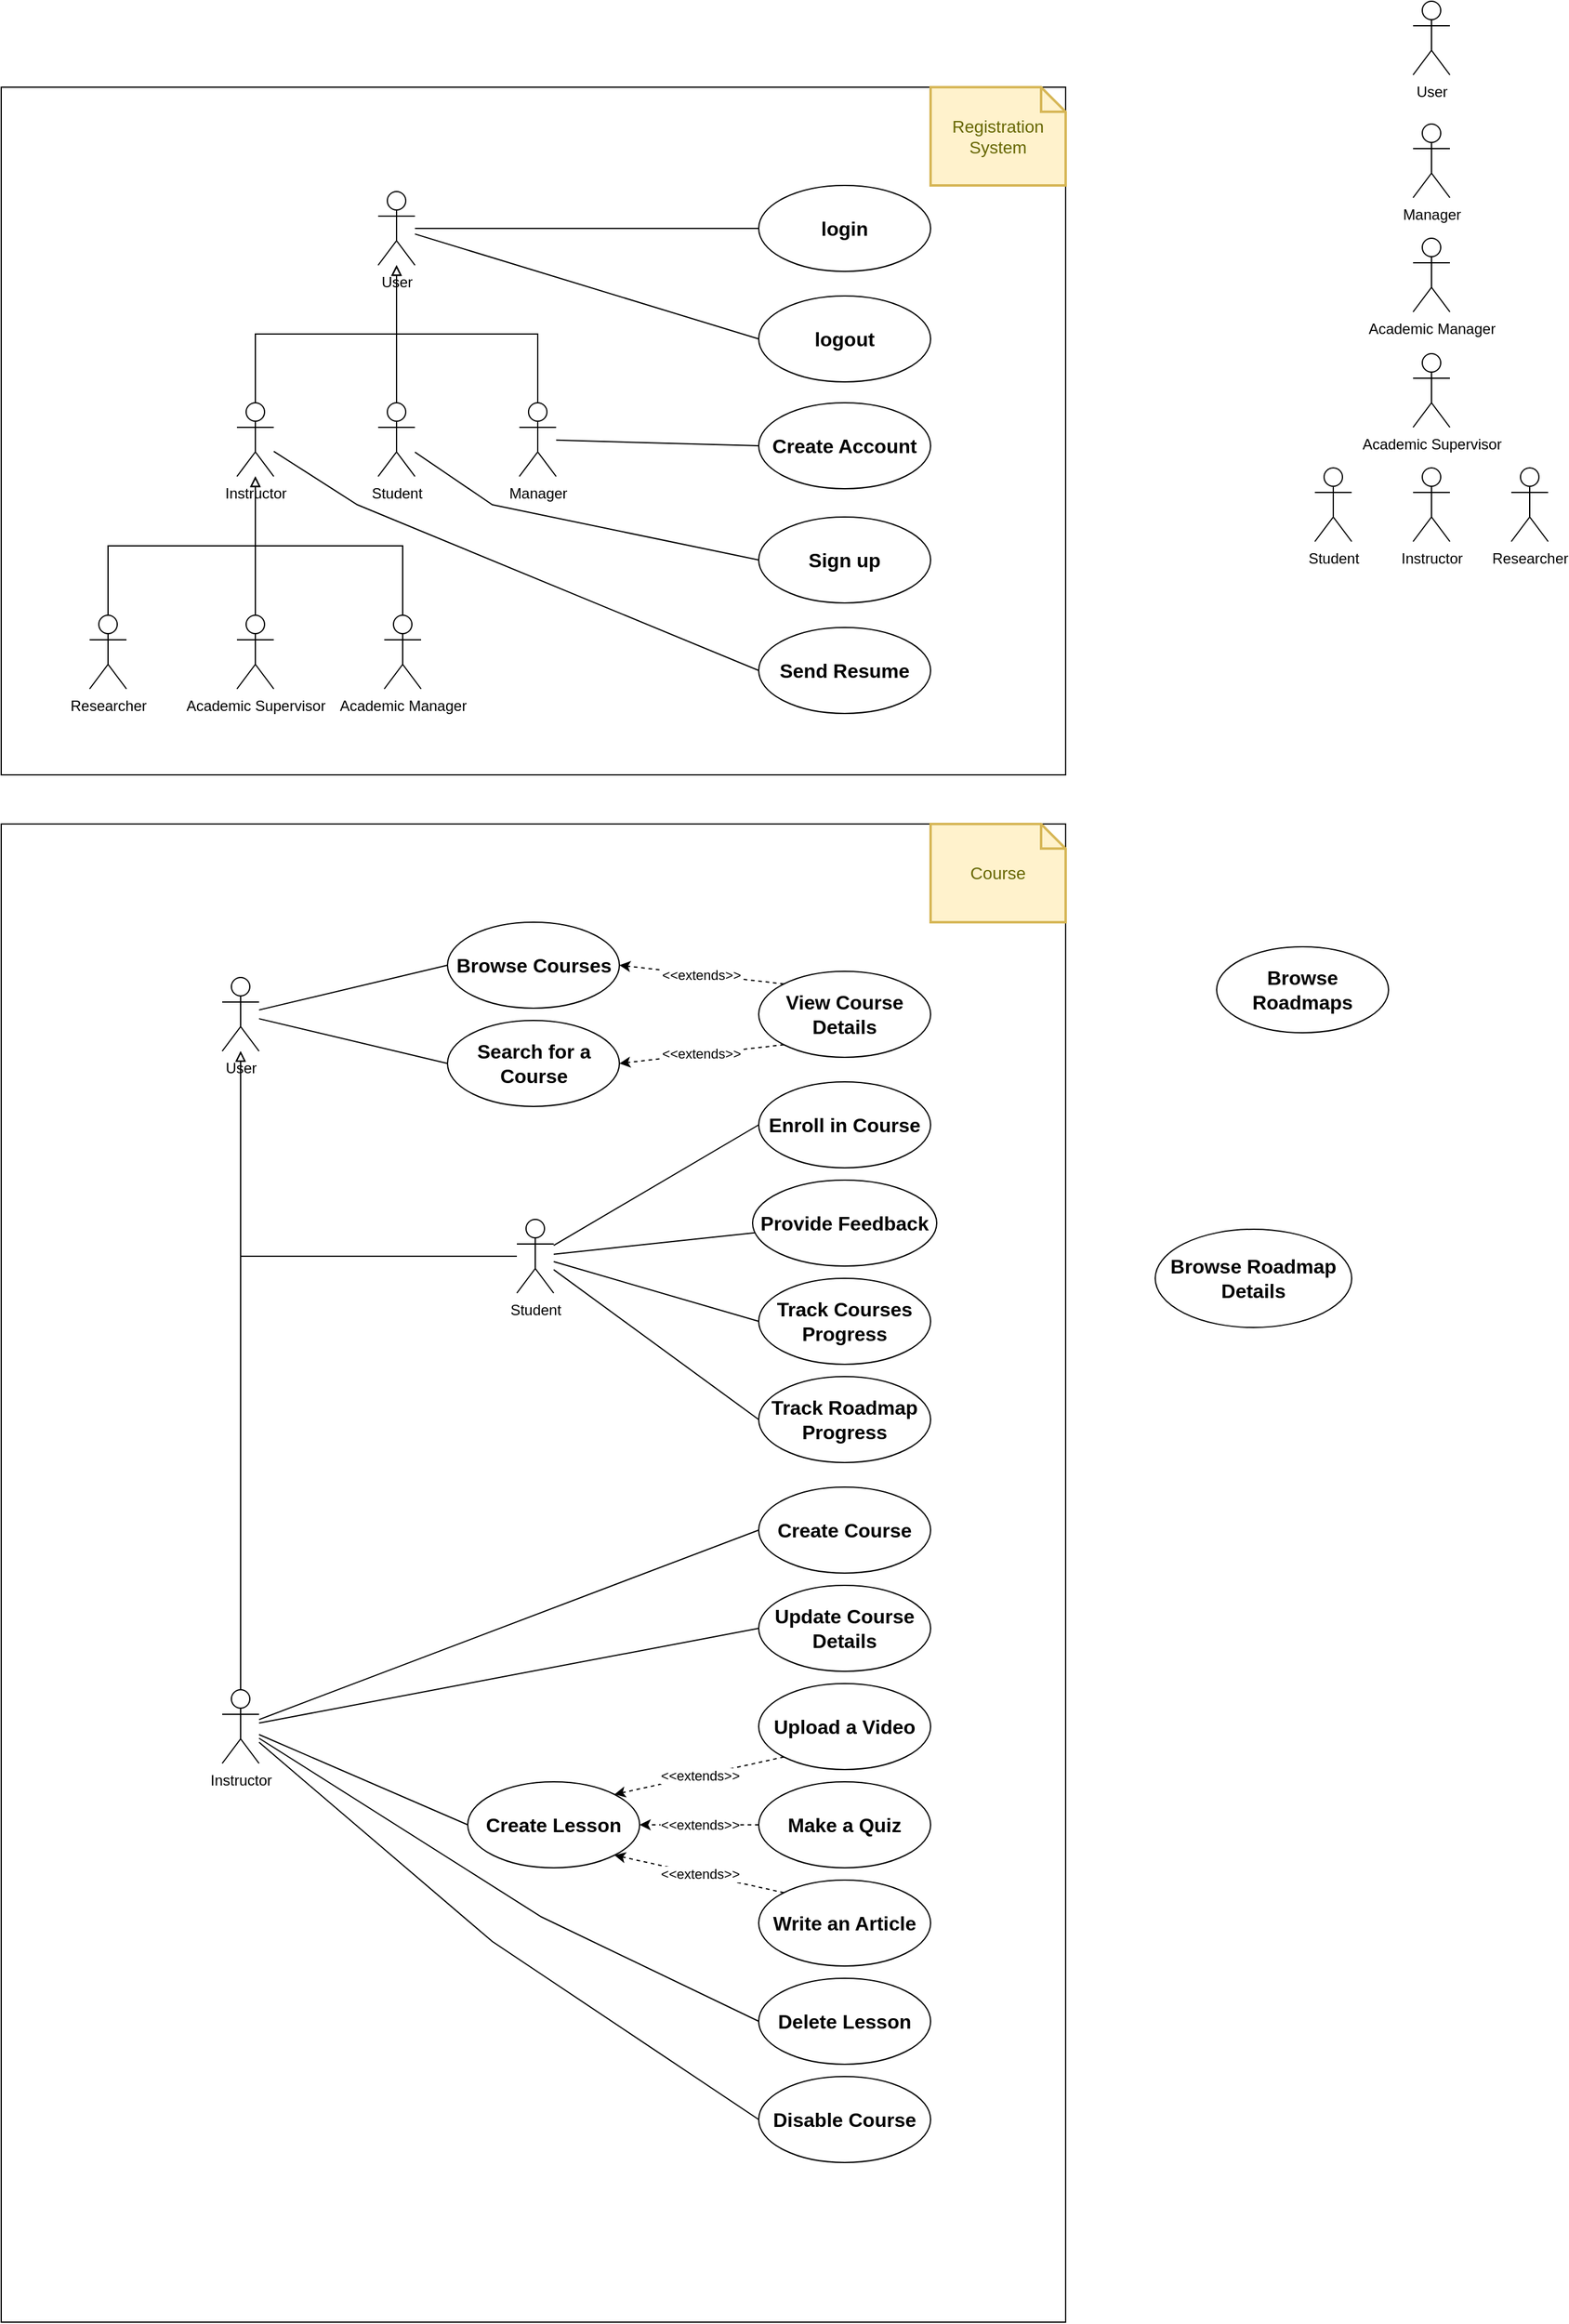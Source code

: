 <mxfile version="23.1.5" type="github">
  <diagram name="Page-1" id="ULvkepZrze767ZOHFqph">
    <mxGraphModel dx="2701" dy="873" grid="1" gridSize="10" guides="1" tooltips="1" connect="1" arrows="1" fold="1" page="1" pageScale="1" pageWidth="827" pageHeight="1169" math="0" shadow="0">
      <root>
        <mxCell id="0" />
        <mxCell id="1" parent="0" />
        <mxCell id="i_-3oUF3Cd-55Z9TrqPK-58" value="" style="rounded=0;whiteSpace=wrap;html=1;movable=1;resizable=1;rotatable=1;deletable=1;editable=1;locked=0;connectable=1;" parent="1" vertex="1">
          <mxGeometry x="-880" y="1160" width="867" height="560" as="geometry" />
        </mxCell>
        <mxCell id="i_-3oUF3Cd-55Z9TrqPK-59" value="Academic Supervisor" style="shape=umlActor;verticalLabelPosition=bottom;verticalAlign=top;html=1;outlineConnect=0;" parent="1" vertex="1">
          <mxGeometry x="270" y="1377" width="30" height="60" as="geometry" />
        </mxCell>
        <mxCell id="i_-3oUF3Cd-55Z9TrqPK-35" value="login" style="ellipse;whiteSpace=wrap;html=1;fontSize=16;fontStyle=1;flipV=0;" parent="1" vertex="1">
          <mxGeometry x="-263" y="1240" width="140" height="70" as="geometry" />
        </mxCell>
        <mxCell id="i_-3oUF3Cd-55Z9TrqPK-37" value="Sign up" style="ellipse;whiteSpace=wrap;html=1;fontSize=16;fontStyle=1;flipV=0;" parent="1" vertex="1">
          <mxGeometry x="-263" y="1510" width="140" height="70" as="geometry" />
        </mxCell>
        <mxCell id="i_-3oUF3Cd-55Z9TrqPK-39" value="&lt;span data-lucid-content=&quot;{&amp;quot;t&amp;quot;:&amp;quot;Send Resume to Acadamic Manager&amp;quot;,&amp;quot;m&amp;quot;:[]}&quot; data-lucid-type=&quot;application/vnd.lucid.text&quot; style=&quot;font-size: 16px;&quot;&gt;&lt;span style=&quot;font-size: 16px;&quot;&gt;Send Resume&lt;/span&gt;&lt;/span&gt;" style="ellipse;whiteSpace=wrap;html=1;fontSize=16;fontStyle=1;flipV=0;" parent="1" vertex="1">
          <mxGeometry x="-263" y="1600" width="140" height="70" as="geometry" />
        </mxCell>
        <mxCell id="i_-3oUF3Cd-55Z9TrqPK-40" value="logout" style="ellipse;whiteSpace=wrap;html=1;fontSize=16;fontStyle=1;flipV=0;" parent="1" vertex="1">
          <mxGeometry x="-263" y="1330" width="140" height="70" as="geometry" />
        </mxCell>
        <mxCell id="i_-3oUF3Cd-55Z9TrqPK-64" value="Academic Manager" style="shape=umlActor;verticalLabelPosition=bottom;verticalAlign=top;html=1;outlineConnect=0;" parent="1" vertex="1">
          <mxGeometry x="270" y="1283" width="30" height="60" as="geometry" />
        </mxCell>
        <mxCell id="i_-3oUF3Cd-55Z9TrqPK-65" value="Manager" style="shape=umlActor;verticalLabelPosition=bottom;verticalAlign=top;html=1;outlineConnect=0;" parent="1" vertex="1">
          <mxGeometry x="270" y="1190" width="30" height="60" as="geometry" />
        </mxCell>
        <mxCell id="i_-3oUF3Cd-55Z9TrqPK-69" value="Registration System" style="shape=note;strokeWidth=2;fontSize=14;size=20;whiteSpace=wrap;html=1;fillColor=#fff2cc;strokeColor=#d6b656;fontColor=#666600;" parent="1" vertex="1">
          <mxGeometry x="-123" y="1160" width="110.0" height="80" as="geometry" />
        </mxCell>
        <mxCell id="DrciNlvIPTj5_Hs61lH6-8" style="edgeStyle=none;shape=connector;rounded=0;orthogonalLoop=1;jettySize=auto;html=1;labelBackgroundColor=default;strokeColor=default;align=center;verticalAlign=middle;fontFamily=Helvetica;fontSize=11;fontColor=default;endArrow=none;endFill=0;entryX=0;entryY=0.5;entryDx=0;entryDy=0;" parent="1" source="i_-3oUF3Cd-55Z9TrqPK-72" target="i_-3oUF3Cd-55Z9TrqPK-97" edge="1">
          <mxGeometry relative="1" as="geometry" />
        </mxCell>
        <mxCell id="DrciNlvIPTj5_Hs61lH6-19" style="edgeStyle=orthogonalEdgeStyle;shape=connector;rounded=0;orthogonalLoop=1;jettySize=auto;html=1;exitX=0.5;exitY=0;exitDx=0;exitDy=0;exitPerimeter=0;labelBackgroundColor=default;strokeColor=default;align=center;verticalAlign=middle;fontFamily=Helvetica;fontSize=11;fontColor=default;endArrow=block;endFill=0;" parent="1" source="i_-3oUF3Cd-55Z9TrqPK-72" target="DrciNlvIPTj5_Hs61lH6-2" edge="1">
          <mxGeometry relative="1" as="geometry" />
        </mxCell>
        <mxCell id="DrciNlvIPTj5_Hs61lH6-10" style="edgeStyle=none;shape=connector;rounded=0;orthogonalLoop=1;jettySize=auto;html=1;entryX=0;entryY=0.5;entryDx=0;entryDy=0;labelBackgroundColor=default;strokeColor=default;align=center;verticalAlign=middle;fontFamily=Helvetica;fontSize=11;fontColor=default;endArrow=none;endFill=0;" parent="1" source="i_-3oUF3Cd-55Z9TrqPK-74" target="i_-3oUF3Cd-55Z9TrqPK-39" edge="1">
          <mxGeometry relative="1" as="geometry">
            <Array as="points">
              <mxPoint x="-590" y="1500" />
            </Array>
          </mxGeometry>
        </mxCell>
        <mxCell id="DrciNlvIPTj5_Hs61lH6-17" style="edgeStyle=orthogonalEdgeStyle;shape=connector;rounded=0;orthogonalLoop=1;jettySize=auto;html=1;exitX=0.5;exitY=0;exitDx=0;exitDy=0;exitPerimeter=0;labelBackgroundColor=default;strokeColor=default;align=center;verticalAlign=middle;fontFamily=Helvetica;fontSize=11;fontColor=default;endArrow=block;endFill=0;" parent="1" source="i_-3oUF3Cd-55Z9TrqPK-74" target="DrciNlvIPTj5_Hs61lH6-2" edge="1">
          <mxGeometry relative="1" as="geometry" />
        </mxCell>
        <mxCell id="DrciNlvIPTj5_Hs61lH6-9" style="edgeStyle=none;shape=connector;rounded=0;orthogonalLoop=1;jettySize=auto;html=1;entryX=0;entryY=0.5;entryDx=0;entryDy=0;labelBackgroundColor=default;strokeColor=default;align=center;verticalAlign=middle;fontFamily=Helvetica;fontSize=11;fontColor=default;endArrow=none;endFill=0;" parent="1" source="i_-3oUF3Cd-55Z9TrqPK-76" target="i_-3oUF3Cd-55Z9TrqPK-37" edge="1">
          <mxGeometry relative="1" as="geometry">
            <Array as="points">
              <mxPoint x="-480" y="1500" />
            </Array>
          </mxGeometry>
        </mxCell>
        <mxCell id="DrciNlvIPTj5_Hs61lH6-18" style="edgeStyle=orthogonalEdgeStyle;shape=connector;rounded=0;orthogonalLoop=1;jettySize=auto;html=1;exitX=0.5;exitY=0;exitDx=0;exitDy=0;exitPerimeter=0;labelBackgroundColor=default;strokeColor=default;align=center;verticalAlign=middle;fontFamily=Helvetica;fontSize=11;fontColor=default;endArrow=block;endFill=0;" parent="1" source="i_-3oUF3Cd-55Z9TrqPK-76" target="DrciNlvIPTj5_Hs61lH6-2" edge="1">
          <mxGeometry relative="1" as="geometry" />
        </mxCell>
        <mxCell id="i_-3oUF3Cd-55Z9TrqPK-97" value="Create Account" style="ellipse;whiteSpace=wrap;html=1;fontSize=16;fontStyle=1;flipV=0;" parent="1" vertex="1">
          <mxGeometry x="-263" y="1417" width="140" height="70" as="geometry" />
        </mxCell>
        <mxCell id="DrciNlvIPTj5_Hs61lH6-1" value="User" style="shape=umlActor;verticalLabelPosition=bottom;verticalAlign=top;html=1;outlineConnect=0;" parent="1" vertex="1">
          <mxGeometry x="270" y="1090" width="30" height="60" as="geometry" />
        </mxCell>
        <mxCell id="DrciNlvIPTj5_Hs61lH6-5" style="rounded=0;orthogonalLoop=1;jettySize=auto;html=1;endArrow=none;endFill=0;" parent="1" source="DrciNlvIPTj5_Hs61lH6-2" target="i_-3oUF3Cd-55Z9TrqPK-35" edge="1">
          <mxGeometry relative="1" as="geometry" />
        </mxCell>
        <mxCell id="DrciNlvIPTj5_Hs61lH6-6" style="edgeStyle=none;shape=connector;rounded=0;orthogonalLoop=1;jettySize=auto;html=1;entryX=0;entryY=0.5;entryDx=0;entryDy=0;labelBackgroundColor=default;strokeColor=default;align=center;verticalAlign=middle;fontFamily=Helvetica;fontSize=11;fontColor=default;endArrow=none;endFill=0;" parent="1" source="DrciNlvIPTj5_Hs61lH6-2" target="i_-3oUF3Cd-55Z9TrqPK-40" edge="1">
          <mxGeometry relative="1" as="geometry" />
        </mxCell>
        <mxCell id="DrciNlvIPTj5_Hs61lH6-2" value="User" style="shape=umlActor;verticalLabelPosition=bottom;verticalAlign=top;html=1;outlineConnect=0;" parent="1" vertex="1">
          <mxGeometry x="-573" y="1245" width="30" height="60" as="geometry" />
        </mxCell>
        <mxCell id="DrciNlvIPTj5_Hs61lH6-4" style="edgeStyle=orthogonalEdgeStyle;rounded=0;orthogonalLoop=1;jettySize=auto;html=1;exitX=0.5;exitY=0;exitDx=0;exitDy=0;exitPerimeter=0;endArrow=block;endFill=0;" parent="1" source="i_-3oUF3Cd-55Z9TrqPK-75" target="i_-3oUF3Cd-55Z9TrqPK-74" edge="1">
          <mxGeometry relative="1" as="geometry" />
        </mxCell>
        <mxCell id="DrciNlvIPTj5_Hs61lH6-15" style="edgeStyle=orthogonalEdgeStyle;shape=connector;rounded=0;orthogonalLoop=1;jettySize=auto;html=1;exitX=0.5;exitY=0;exitDx=0;exitDy=0;exitPerimeter=0;labelBackgroundColor=default;strokeColor=default;align=center;verticalAlign=middle;fontFamily=Helvetica;fontSize=11;fontColor=default;endArrow=block;endFill=0;" parent="1" source="i_-3oUF3Cd-55Z9TrqPK-71" target="i_-3oUF3Cd-55Z9TrqPK-74" edge="1">
          <mxGeometry relative="1" as="geometry" />
        </mxCell>
        <mxCell id="DrciNlvIPTj5_Hs61lH6-16" style="edgeStyle=orthogonalEdgeStyle;shape=connector;rounded=0;orthogonalLoop=1;jettySize=auto;html=1;exitX=0.5;exitY=0;exitDx=0;exitDy=0;exitPerimeter=0;labelBackgroundColor=default;strokeColor=default;align=center;verticalAlign=middle;fontFamily=Helvetica;fontSize=11;fontColor=default;endArrow=block;endFill=0;" parent="1" source="i_-3oUF3Cd-55Z9TrqPK-70" target="i_-3oUF3Cd-55Z9TrqPK-74" edge="1">
          <mxGeometry relative="1" as="geometry" />
        </mxCell>
        <mxCell id="DrciNlvIPTj5_Hs61lH6-20" value="" style="group" parent="1" vertex="1" connectable="0">
          <mxGeometry x="-808" y="1590" width="270" height="60" as="geometry" />
        </mxCell>
        <mxCell id="i_-3oUF3Cd-55Z9TrqPK-70" value="Academic Supervisor" style="shape=umlActor;verticalLabelPosition=bottom;verticalAlign=top;html=1;outlineConnect=0;" parent="DrciNlvIPTj5_Hs61lH6-20" vertex="1">
          <mxGeometry x="120" width="30" height="60" as="geometry" />
        </mxCell>
        <mxCell id="i_-3oUF3Cd-55Z9TrqPK-71" value="Academic Manager" style="shape=umlActor;verticalLabelPosition=bottom;verticalAlign=top;html=1;outlineConnect=0;" parent="DrciNlvIPTj5_Hs61lH6-20" vertex="1">
          <mxGeometry x="240" width="30" height="60" as="geometry" />
        </mxCell>
        <mxCell id="i_-3oUF3Cd-55Z9TrqPK-75" value="Researcher" style="shape=umlActor;verticalLabelPosition=bottom;verticalAlign=top;html=1;outlineConnect=0;" parent="DrciNlvIPTj5_Hs61lH6-20" vertex="1">
          <mxGeometry width="30" height="60" as="geometry" />
        </mxCell>
        <mxCell id="i_-3oUF3Cd-55Z9TrqPK-72" value="Manager" style="shape=umlActor;verticalLabelPosition=bottom;verticalAlign=top;html=1;outlineConnect=0;" parent="1" vertex="1">
          <mxGeometry x="-458" y="1417" width="30" height="60" as="geometry" />
        </mxCell>
        <mxCell id="i_-3oUF3Cd-55Z9TrqPK-74" value="Instructor" style="shape=umlActor;verticalLabelPosition=bottom;verticalAlign=top;html=1;outlineConnect=0;" parent="1" vertex="1">
          <mxGeometry x="-688" y="1417" width="30" height="60" as="geometry" />
        </mxCell>
        <mxCell id="i_-3oUF3Cd-55Z9TrqPK-76" value="Student" style="shape=umlActor;verticalLabelPosition=bottom;verticalAlign=top;html=1;outlineConnect=0;" parent="1" vertex="1">
          <mxGeometry x="-573" y="1417" width="30" height="60" as="geometry" />
        </mxCell>
        <mxCell id="Thxcj-0kOySwmjmrB6FI-1" value="" style="rounded=0;whiteSpace=wrap;html=1;movable=1;resizable=1;rotatable=1;deletable=1;editable=1;locked=0;connectable=1;" parent="1" vertex="1">
          <mxGeometry x="-880" y="1760" width="867" height="1220" as="geometry" />
        </mxCell>
        <mxCell id="Thxcj-0kOySwmjmrB6FI-2" value="Course" style="shape=note;strokeWidth=2;fontSize=14;size=20;whiteSpace=wrap;html=1;fillColor=#fff2cc;strokeColor=#d6b656;fontColor=#666600;" parent="1" vertex="1">
          <mxGeometry x="-123" y="1760" width="110.0" height="80" as="geometry" />
        </mxCell>
        <mxCell id="Thxcj-0kOySwmjmrB6FI-16" style="rounded=0;orthogonalLoop=1;jettySize=auto;html=1;entryX=0;entryY=0.5;entryDx=0;entryDy=0;endArrow=none;endFill=0;" parent="1" source="Thxcj-0kOySwmjmrB6FI-3" target="Thxcj-0kOySwmjmrB6FI-5" edge="1">
          <mxGeometry relative="1" as="geometry" />
        </mxCell>
        <mxCell id="Thxcj-0kOySwmjmrB6FI-18" style="edgeStyle=none;shape=connector;rounded=0;orthogonalLoop=1;jettySize=auto;html=1;entryX=0;entryY=0.5;entryDx=0;entryDy=0;labelBackgroundColor=default;strokeColor=default;align=center;verticalAlign=middle;fontFamily=Helvetica;fontSize=11;fontColor=default;endArrow=none;endFill=0;" parent="1" source="Thxcj-0kOySwmjmrB6FI-3" target="Thxcj-0kOySwmjmrB6FI-8" edge="1">
          <mxGeometry relative="1" as="geometry" />
        </mxCell>
        <mxCell id="Thxcj-0kOySwmjmrB6FI-3" value="User" style="shape=umlActor;verticalLabelPosition=bottom;verticalAlign=top;html=1;outlineConnect=0;" parent="1" vertex="1">
          <mxGeometry x="-700" y="1885" width="30" height="60" as="geometry" />
        </mxCell>
        <mxCell id="i_-3oUF3Cd-55Z9TrqPK-61" value="Instructor" style="shape=umlActor;verticalLabelPosition=bottom;verticalAlign=top;html=1;outlineConnect=0;" parent="1" vertex="1">
          <mxGeometry x="270" y="1470" width="30" height="60" as="geometry" />
        </mxCell>
        <mxCell id="i_-3oUF3Cd-55Z9TrqPK-62" value="Researcher" style="shape=umlActor;verticalLabelPosition=bottom;verticalAlign=top;html=1;outlineConnect=0;" parent="1" vertex="1">
          <mxGeometry x="350" y="1470" width="30" height="60" as="geometry" />
        </mxCell>
        <mxCell id="i_-3oUF3Cd-55Z9TrqPK-63" value="Student" style="shape=umlActor;verticalLabelPosition=bottom;verticalAlign=top;html=1;outlineConnect=0;" parent="1" vertex="1">
          <mxGeometry x="190" y="1470" width="30" height="60" as="geometry" />
        </mxCell>
        <mxCell id="Thxcj-0kOySwmjmrB6FI-7" style="edgeStyle=orthogonalEdgeStyle;rounded=0;orthogonalLoop=1;jettySize=auto;html=1;endArrow=block;endFill=0;" parent="1" source="Thxcj-0kOySwmjmrB6FI-4" target="Thxcj-0kOySwmjmrB6FI-3" edge="1">
          <mxGeometry relative="1" as="geometry" />
        </mxCell>
        <mxCell id="Thxcj-0kOySwmjmrB6FI-21" style="edgeStyle=none;shape=connector;rounded=0;orthogonalLoop=1;jettySize=auto;html=1;entryX=0;entryY=0.5;entryDx=0;entryDy=0;labelBackgroundColor=default;strokeColor=default;align=center;verticalAlign=middle;fontFamily=Helvetica;fontSize=11;fontColor=default;endArrow=none;endFill=0;" parent="1" source="Thxcj-0kOySwmjmrB6FI-4" target="Thxcj-0kOySwmjmrB6FI-11" edge="1">
          <mxGeometry relative="1" as="geometry" />
        </mxCell>
        <mxCell id="Thxcj-0kOySwmjmrB6FI-22" style="edgeStyle=none;shape=connector;rounded=0;orthogonalLoop=1;jettySize=auto;html=1;labelBackgroundColor=default;strokeColor=default;align=center;verticalAlign=middle;fontFamily=Helvetica;fontSize=11;fontColor=default;endArrow=none;endFill=0;" parent="1" source="Thxcj-0kOySwmjmrB6FI-4" target="Thxcj-0kOySwmjmrB6FI-13" edge="1">
          <mxGeometry relative="1" as="geometry" />
        </mxCell>
        <mxCell id="Thxcj-0kOySwmjmrB6FI-23" style="edgeStyle=none;shape=connector;rounded=0;orthogonalLoop=1;jettySize=auto;html=1;entryX=0;entryY=0.5;entryDx=0;entryDy=0;labelBackgroundColor=default;strokeColor=default;align=center;verticalAlign=middle;fontFamily=Helvetica;fontSize=11;fontColor=default;endArrow=none;endFill=0;" parent="1" source="Thxcj-0kOySwmjmrB6FI-4" target="Thxcj-0kOySwmjmrB6FI-12" edge="1">
          <mxGeometry relative="1" as="geometry" />
        </mxCell>
        <mxCell id="Thxcj-0kOySwmjmrB6FI-28" style="edgeStyle=none;shape=connector;rounded=0;orthogonalLoop=1;jettySize=auto;html=1;entryX=0;entryY=0.5;entryDx=0;entryDy=0;labelBackgroundColor=default;strokeColor=default;align=center;verticalAlign=middle;fontFamily=Helvetica;fontSize=11;fontColor=default;endArrow=none;endFill=0;" parent="1" source="Thxcj-0kOySwmjmrB6FI-4" target="Thxcj-0kOySwmjmrB6FI-27" edge="1">
          <mxGeometry relative="1" as="geometry" />
        </mxCell>
        <mxCell id="Thxcj-0kOySwmjmrB6FI-4" value="Student" style="shape=umlActor;verticalLabelPosition=bottom;verticalAlign=top;html=1;outlineConnect=0;" parent="1" vertex="1">
          <mxGeometry x="-460" y="2082" width="30" height="60" as="geometry" />
        </mxCell>
        <mxCell id="Thxcj-0kOySwmjmrB6FI-24" value="&amp;lt;&amp;lt;extends&amp;gt;&amp;gt;" style="edgeStyle=none;shape=connector;rounded=0;orthogonalLoop=1;jettySize=auto;html=1;exitX=0;exitY=1;exitDx=0;exitDy=0;entryX=1;entryY=0.5;entryDx=0;entryDy=0;labelBackgroundColor=default;strokeColor=default;align=center;verticalAlign=middle;fontFamily=Helvetica;fontSize=11;fontColor=default;endArrow=classic;endFill=1;dashed=1;" parent="1" source="Thxcj-0kOySwmjmrB6FI-9" target="Thxcj-0kOySwmjmrB6FI-8" edge="1">
          <mxGeometry relative="1" as="geometry" />
        </mxCell>
        <mxCell id="Thxcj-0kOySwmjmrB6FI-25" value="&amp;lt;&amp;lt;extends&amp;gt;&amp;gt;" style="edgeStyle=none;shape=connector;rounded=0;orthogonalLoop=1;jettySize=auto;html=1;exitX=0;exitY=0;exitDx=0;exitDy=0;entryX=1;entryY=0.5;entryDx=0;entryDy=0;labelBackgroundColor=default;strokeColor=default;align=center;verticalAlign=middle;fontFamily=Helvetica;fontSize=11;fontColor=default;endArrow=classic;endFill=1;dashed=1;startArrow=none;startFill=0;" parent="1" source="Thxcj-0kOySwmjmrB6FI-9" target="Thxcj-0kOySwmjmrB6FI-5" edge="1">
          <mxGeometry relative="1" as="geometry" />
        </mxCell>
        <mxCell id="Thxcj-0kOySwmjmrB6FI-9" value="View Course Details" style="ellipse;whiteSpace=wrap;html=1;fontSize=16;fontStyle=1;flipV=0;" parent="1" vertex="1">
          <mxGeometry x="-263" y="1880" width="140" height="70" as="geometry" />
        </mxCell>
        <mxCell id="Thxcj-0kOySwmjmrB6FI-11" value="Enroll in Course" style="ellipse;whiteSpace=wrap;html=1;fontSize=16;fontStyle=1;flipV=0;" parent="1" vertex="1">
          <mxGeometry x="-263" y="1970" width="140" height="70" as="geometry" />
        </mxCell>
        <mxCell id="Thxcj-0kOySwmjmrB6FI-12" value="Track Courses Progress" style="ellipse;whiteSpace=wrap;html=1;fontSize=16;fontStyle=1;flipV=0;" parent="1" vertex="1">
          <mxGeometry x="-263" y="2130" width="140" height="70" as="geometry" />
        </mxCell>
        <mxCell id="Thxcj-0kOySwmjmrB6FI-13" value="Provide Feedback" style="ellipse;whiteSpace=wrap;html=1;fontSize=16;fontStyle=1;flipV=0;" parent="1" vertex="1">
          <mxGeometry x="-268" y="2050" width="150" height="70" as="geometry" />
        </mxCell>
        <mxCell id="Thxcj-0kOySwmjmrB6FI-27" value="Track Roadmap Progress" style="ellipse;whiteSpace=wrap;html=1;fontSize=16;fontStyle=1;flipV=0;" parent="1" vertex="1">
          <mxGeometry x="-263" y="2210" width="140" height="70" as="geometry" />
        </mxCell>
        <mxCell id="Thxcj-0kOySwmjmrB6FI-5" value="Browse Courses" style="ellipse;whiteSpace=wrap;html=1;fontSize=16;fontStyle=1;flipV=0;" parent="1" vertex="1">
          <mxGeometry x="-516.5" y="1840" width="140" height="70" as="geometry" />
        </mxCell>
        <mxCell id="Thxcj-0kOySwmjmrB6FI-6" value="Browse Roadmaps" style="ellipse;whiteSpace=wrap;html=1;fontSize=16;fontStyle=1;flipV=0;" parent="1" vertex="1">
          <mxGeometry x="110" y="1860" width="140" height="70" as="geometry" />
        </mxCell>
        <mxCell id="Thxcj-0kOySwmjmrB6FI-8" value="Search for a Course" style="ellipse;whiteSpace=wrap;html=1;fontSize=16;fontStyle=1;flipV=0;" parent="1" vertex="1">
          <mxGeometry x="-516.5" y="1920" width="140" height="70" as="geometry" />
        </mxCell>
        <mxCell id="Thxcj-0kOySwmjmrB6FI-10" value="Browse Roadmap Details" style="ellipse;whiteSpace=wrap;html=1;fontSize=16;fontStyle=1;flipV=0;" parent="1" vertex="1">
          <mxGeometry x="60" y="2090" width="160" height="80" as="geometry" />
        </mxCell>
        <mxCell id="SsyNwTXFl7cwY3cagVeU-4" style="edgeStyle=orthogonalEdgeStyle;rounded=0;orthogonalLoop=1;jettySize=auto;html=1;endArrow=block;endFill=0;" edge="1" parent="1" source="SsyNwTXFl7cwY3cagVeU-2" target="Thxcj-0kOySwmjmrB6FI-3">
          <mxGeometry relative="1" as="geometry" />
        </mxCell>
        <mxCell id="SsyNwTXFl7cwY3cagVeU-14" style="edgeStyle=none;rounded=0;orthogonalLoop=1;jettySize=auto;html=1;entryX=0;entryY=0.5;entryDx=0;entryDy=0;strokeColor=default;align=center;verticalAlign=middle;fontFamily=Helvetica;fontSize=11;fontColor=default;labelBackgroundColor=default;endArrow=none;endFill=0;" edge="1" parent="1" source="SsyNwTXFl7cwY3cagVeU-2" target="SsyNwTXFl7cwY3cagVeU-5">
          <mxGeometry relative="1" as="geometry" />
        </mxCell>
        <mxCell id="SsyNwTXFl7cwY3cagVeU-15" style="edgeStyle=none;rounded=0;orthogonalLoop=1;jettySize=auto;html=1;entryX=0;entryY=0.5;entryDx=0;entryDy=0;strokeColor=default;align=center;verticalAlign=middle;fontFamily=Helvetica;fontSize=11;fontColor=default;labelBackgroundColor=default;endArrow=none;endFill=0;" edge="1" parent="1" source="SsyNwTXFl7cwY3cagVeU-2" target="SsyNwTXFl7cwY3cagVeU-6">
          <mxGeometry relative="1" as="geometry" />
        </mxCell>
        <mxCell id="SsyNwTXFl7cwY3cagVeU-16" style="edgeStyle=none;rounded=0;orthogonalLoop=1;jettySize=auto;html=1;entryX=0;entryY=0.5;entryDx=0;entryDy=0;strokeColor=default;align=center;verticalAlign=middle;fontFamily=Helvetica;fontSize=11;fontColor=default;labelBackgroundColor=default;endArrow=none;endFill=0;" edge="1" parent="1" source="SsyNwTXFl7cwY3cagVeU-2" target="SsyNwTXFl7cwY3cagVeU-8">
          <mxGeometry relative="1" as="geometry" />
        </mxCell>
        <mxCell id="SsyNwTXFl7cwY3cagVeU-23" style="edgeStyle=none;rounded=0;orthogonalLoop=1;jettySize=auto;html=1;entryX=0;entryY=0.5;entryDx=0;entryDy=0;strokeColor=default;align=center;verticalAlign=middle;fontFamily=Helvetica;fontSize=11;fontColor=default;labelBackgroundColor=default;endArrow=none;endFill=0;" edge="1" parent="1" source="SsyNwTXFl7cwY3cagVeU-2" target="SsyNwTXFl7cwY3cagVeU-21">
          <mxGeometry relative="1" as="geometry">
            <Array as="points">
              <mxPoint x="-440" y="2650" />
            </Array>
          </mxGeometry>
        </mxCell>
        <mxCell id="SsyNwTXFl7cwY3cagVeU-24" style="edgeStyle=none;rounded=0;orthogonalLoop=1;jettySize=auto;html=1;entryX=0;entryY=0.5;entryDx=0;entryDy=0;strokeColor=default;align=center;verticalAlign=middle;fontFamily=Helvetica;fontSize=11;fontColor=default;labelBackgroundColor=default;endArrow=none;endFill=0;" edge="1" parent="1" source="SsyNwTXFl7cwY3cagVeU-2" target="SsyNwTXFl7cwY3cagVeU-22">
          <mxGeometry relative="1" as="geometry">
            <Array as="points">
              <mxPoint x="-480" y="2670" />
            </Array>
          </mxGeometry>
        </mxCell>
        <mxCell id="SsyNwTXFl7cwY3cagVeU-2" value="Instructor" style="shape=umlActor;verticalLabelPosition=bottom;verticalAlign=top;html=1;outlineConnect=0;container=0;" vertex="1" parent="1">
          <mxGeometry x="-700" y="2465" width="30" height="60" as="geometry" />
        </mxCell>
        <mxCell id="SsyNwTXFl7cwY3cagVeU-8" value="Create Lesson" style="ellipse;whiteSpace=wrap;html=1;fontSize=16;fontStyle=1;flipV=0;" vertex="1" parent="1">
          <mxGeometry x="-500" y="2540" width="140" height="70" as="geometry" />
        </mxCell>
        <mxCell id="SsyNwTXFl7cwY3cagVeU-5" value="Create Course" style="ellipse;whiteSpace=wrap;html=1;fontSize=16;fontStyle=1;flipV=0;" vertex="1" parent="1">
          <mxGeometry x="-263" y="2300" width="140" height="70" as="geometry" />
        </mxCell>
        <mxCell id="SsyNwTXFl7cwY3cagVeU-6" value="Update Course Details" style="ellipse;whiteSpace=wrap;html=1;fontSize=16;fontStyle=1;flipV=0;" vertex="1" parent="1">
          <mxGeometry x="-263" y="2380" width="140" height="70" as="geometry" />
        </mxCell>
        <mxCell id="SsyNwTXFl7cwY3cagVeU-7" value="Upload a Video" style="ellipse;whiteSpace=wrap;html=1;fontSize=16;fontStyle=1;flipV=0;" vertex="1" parent="1">
          <mxGeometry x="-263" y="2460" width="140" height="70" as="geometry" />
        </mxCell>
        <mxCell id="SsyNwTXFl7cwY3cagVeU-9" value="Make a Quiz" style="ellipse;whiteSpace=wrap;html=1;fontSize=16;fontStyle=1;flipV=0;" vertex="1" parent="1">
          <mxGeometry x="-263" y="2540" width="140" height="70" as="geometry" />
        </mxCell>
        <mxCell id="SsyNwTXFl7cwY3cagVeU-10" value="Write an Article" style="ellipse;whiteSpace=wrap;html=1;fontSize=16;fontStyle=1;flipV=0;" vertex="1" parent="1">
          <mxGeometry x="-263" y="2620" width="140" height="70" as="geometry" />
        </mxCell>
        <mxCell id="SsyNwTXFl7cwY3cagVeU-11" value="&amp;lt;&amp;lt;extends&amp;gt;&amp;gt;" style="rounded=0;orthogonalLoop=1;jettySize=auto;html=1;exitX=0;exitY=1;exitDx=0;exitDy=0;entryX=1;entryY=0;entryDx=0;entryDy=0;endArrow=classic;endFill=1;dashed=1;" edge="1" parent="1" source="SsyNwTXFl7cwY3cagVeU-7" target="SsyNwTXFl7cwY3cagVeU-8">
          <mxGeometry relative="1" as="geometry" />
        </mxCell>
        <mxCell id="SsyNwTXFl7cwY3cagVeU-12" value="&amp;lt;&amp;lt;extends&amp;gt;&amp;gt;" style="edgeStyle=none;rounded=0;orthogonalLoop=1;jettySize=auto;html=1;exitX=0;exitY=0.5;exitDx=0;exitDy=0;entryX=1;entryY=0.5;entryDx=0;entryDy=0;strokeColor=default;align=center;verticalAlign=middle;fontFamily=Helvetica;fontSize=11;fontColor=default;labelBackgroundColor=default;endArrow=classic;endFill=1;dashed=1;" edge="1" parent="1" source="SsyNwTXFl7cwY3cagVeU-9" target="SsyNwTXFl7cwY3cagVeU-8">
          <mxGeometry x="-0.005" relative="1" as="geometry">
            <mxPoint as="offset" />
          </mxGeometry>
        </mxCell>
        <mxCell id="SsyNwTXFl7cwY3cagVeU-13" value="&amp;lt;&amp;lt;extends&amp;gt;&amp;gt;" style="edgeStyle=none;rounded=0;orthogonalLoop=1;jettySize=auto;html=1;exitX=0;exitY=0;exitDx=0;exitDy=0;entryX=1;entryY=1;entryDx=0;entryDy=0;strokeColor=default;align=center;verticalAlign=middle;fontFamily=Helvetica;fontSize=11;fontColor=default;labelBackgroundColor=default;endArrow=classic;endFill=1;dashed=1;" edge="1" parent="1" source="SsyNwTXFl7cwY3cagVeU-10" target="SsyNwTXFl7cwY3cagVeU-8">
          <mxGeometry relative="1" as="geometry" />
        </mxCell>
        <mxCell id="SsyNwTXFl7cwY3cagVeU-21" value="Delete Lesson" style="ellipse;whiteSpace=wrap;html=1;fontSize=16;fontStyle=1;flipV=0;" vertex="1" parent="1">
          <mxGeometry x="-263" y="2700" width="140" height="70" as="geometry" />
        </mxCell>
        <mxCell id="SsyNwTXFl7cwY3cagVeU-22" value="Disable Course" style="ellipse;whiteSpace=wrap;html=1;fontSize=16;fontStyle=1;flipV=0;" vertex="1" parent="1">
          <mxGeometry x="-263" y="2780" width="140" height="70" as="geometry" />
        </mxCell>
      </root>
    </mxGraphModel>
  </diagram>
</mxfile>
